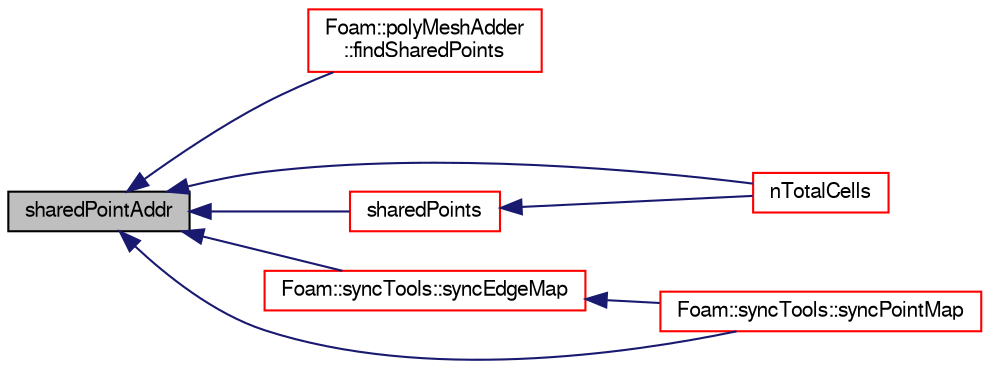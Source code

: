 digraph "sharedPointAddr"
{
  bgcolor="transparent";
  edge [fontname="FreeSans",fontsize="10",labelfontname="FreeSans",labelfontsize="10"];
  node [fontname="FreeSans",fontsize="10",shape=record];
  rankdir="LR";
  Node1037 [label="sharedPointAddr",height=0.2,width=0.4,color="black", fillcolor="grey75", style="filled", fontcolor="black"];
  Node1037 -> Node1038 [dir="back",color="midnightblue",fontsize="10",style="solid",fontname="FreeSans"];
  Node1038 [label="Foam::polyMeshAdder\l::findSharedPoints",height=0.2,width=0.4,color="red",URL="$a21594.html#a635b09647032a29d1e0aad6091b96f47",tooltip="Find topologically and geometrically shared points. "];
  Node1037 -> Node1052 [dir="back",color="midnightblue",fontsize="10",style="solid",fontname="FreeSans"];
  Node1052 [label="nTotalCells",height=0.2,width=0.4,color="red",URL="$a27334.html#af5f312e4d0bc5cbcc088e7c247d3a97a",tooltip="Return total number of cells in decomposed mesh. "];
  Node1037 -> Node1070 [dir="back",color="midnightblue",fontsize="10",style="solid",fontname="FreeSans"];
  Node1070 [label="sharedPoints",height=0.2,width=0.4,color="red",URL="$a27334.html#ab7d3835b5505a69d153631e4c4865136",tooltip="Collect coordinates of shared points on all processors. "];
  Node1070 -> Node1052 [dir="back",color="midnightblue",fontsize="10",style="solid",fontname="FreeSans"];
  Node1037 -> Node1072 [dir="back",color="midnightblue",fontsize="10",style="solid",fontname="FreeSans"];
  Node1072 [label="Foam::syncTools::syncEdgeMap",height=0.2,width=0.4,color="red",URL="$a27502.html#a154ac086463b8d7a0eed8c4539d3ab73",tooltip="Synchronize values on selected edges. "];
  Node1072 -> Node1078 [dir="back",color="midnightblue",fontsize="10",style="solid",fontname="FreeSans"];
  Node1078 [label="Foam::syncTools::syncPointMap",height=0.2,width=0.4,color="red",URL="$a27502.html#a08bdf5c6403dd4367d1714c3d5b4145d",tooltip="Synchronize values on selected points. "];
  Node1037 -> Node1078 [dir="back",color="midnightblue",fontsize="10",style="solid",fontname="FreeSans"];
}
